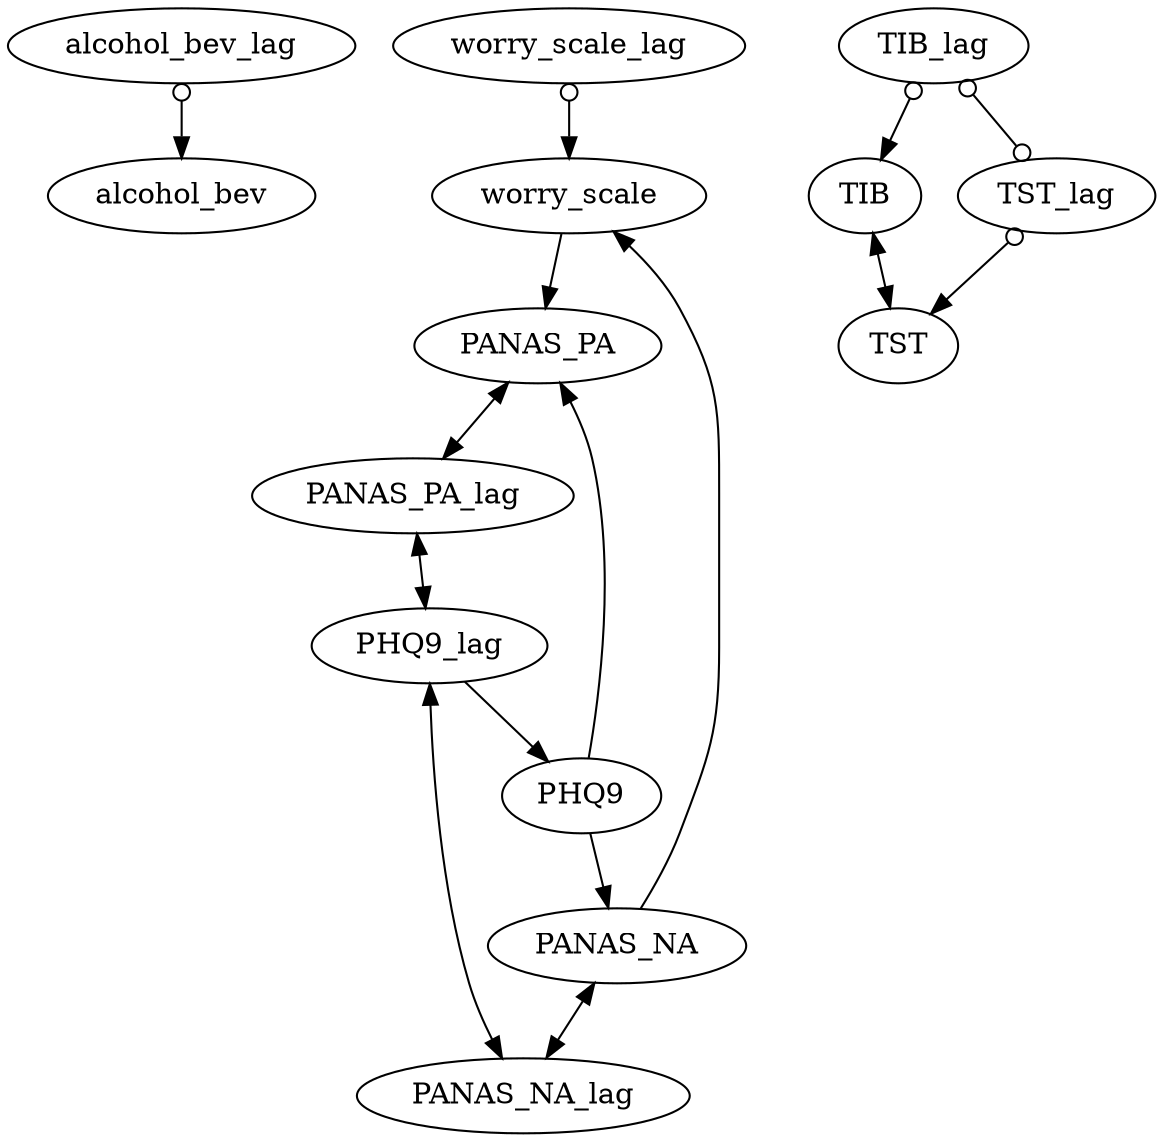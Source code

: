 digraph {
	node [color=black shape=oval]
	dpi=96
	alcohol_bev_lag -> alcohol_bev [label="" arrowhead=normal arrowtail=odot color=black dir=both]
	worry_scale -> PANAS_PA [label="" arrowhead=normal arrowtail=none color=black dir=both]
	PHQ9 -> PANAS_NA [label="" arrowhead=normal arrowtail=none color=black dir=both]
	TIB -> TST [label="" arrowhead=normal arrowtail=normal color=black dir=both]
	TIB_lag -> TIB [label="" arrowhead=normal arrowtail=odot color=black dir=both]
	PANAS_NA -> worry_scale [label="" arrowhead=normal arrowtail=none color=black dir=both]
	TIB_lag -> TST_lag [label="" arrowhead=odot arrowtail=odot color=black dir=both]
	PANAS_PA_lag -> PHQ9_lag [label="" arrowhead=normal arrowtail=normal color=black dir=both]
	PANAS_PA -> PANAS_PA_lag [label="" arrowhead=normal arrowtail=normal color=black dir=both]
	PANAS_NA -> PANAS_NA_lag [label="" arrowhead=normal arrowtail=normal color=black dir=both]
	PHQ9_lag -> PHQ9 [label="" arrowhead=normal arrowtail=none color=black dir=both]
	TST_lag -> TST [label="" arrowhead=normal arrowtail=odot color=black dir=both]
	PANAS_NA_lag -> PHQ9_lag [label="" arrowhead=normal arrowtail=normal color=black dir=both]
	worry_scale_lag -> worry_scale [label="" arrowhead=normal arrowtail=odot color=black dir=both]
	PHQ9 -> PANAS_PA [label="" arrowhead=normal arrowtail=none color=black dir=both]
}
